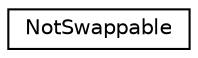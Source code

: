 digraph "Graphical Class Hierarchy"
{
  edge [fontname="Helvetica",fontsize="10",labelfontname="Helvetica",labelfontsize="10"];
  node [fontname="Helvetica",fontsize="10",shape=record];
  rankdir="LR";
  Node0 [label="NotSwappable",height=0.2,width=0.4,color="black", fillcolor="white", style="filled",URL="$struct_not_swappable.html"];
}
